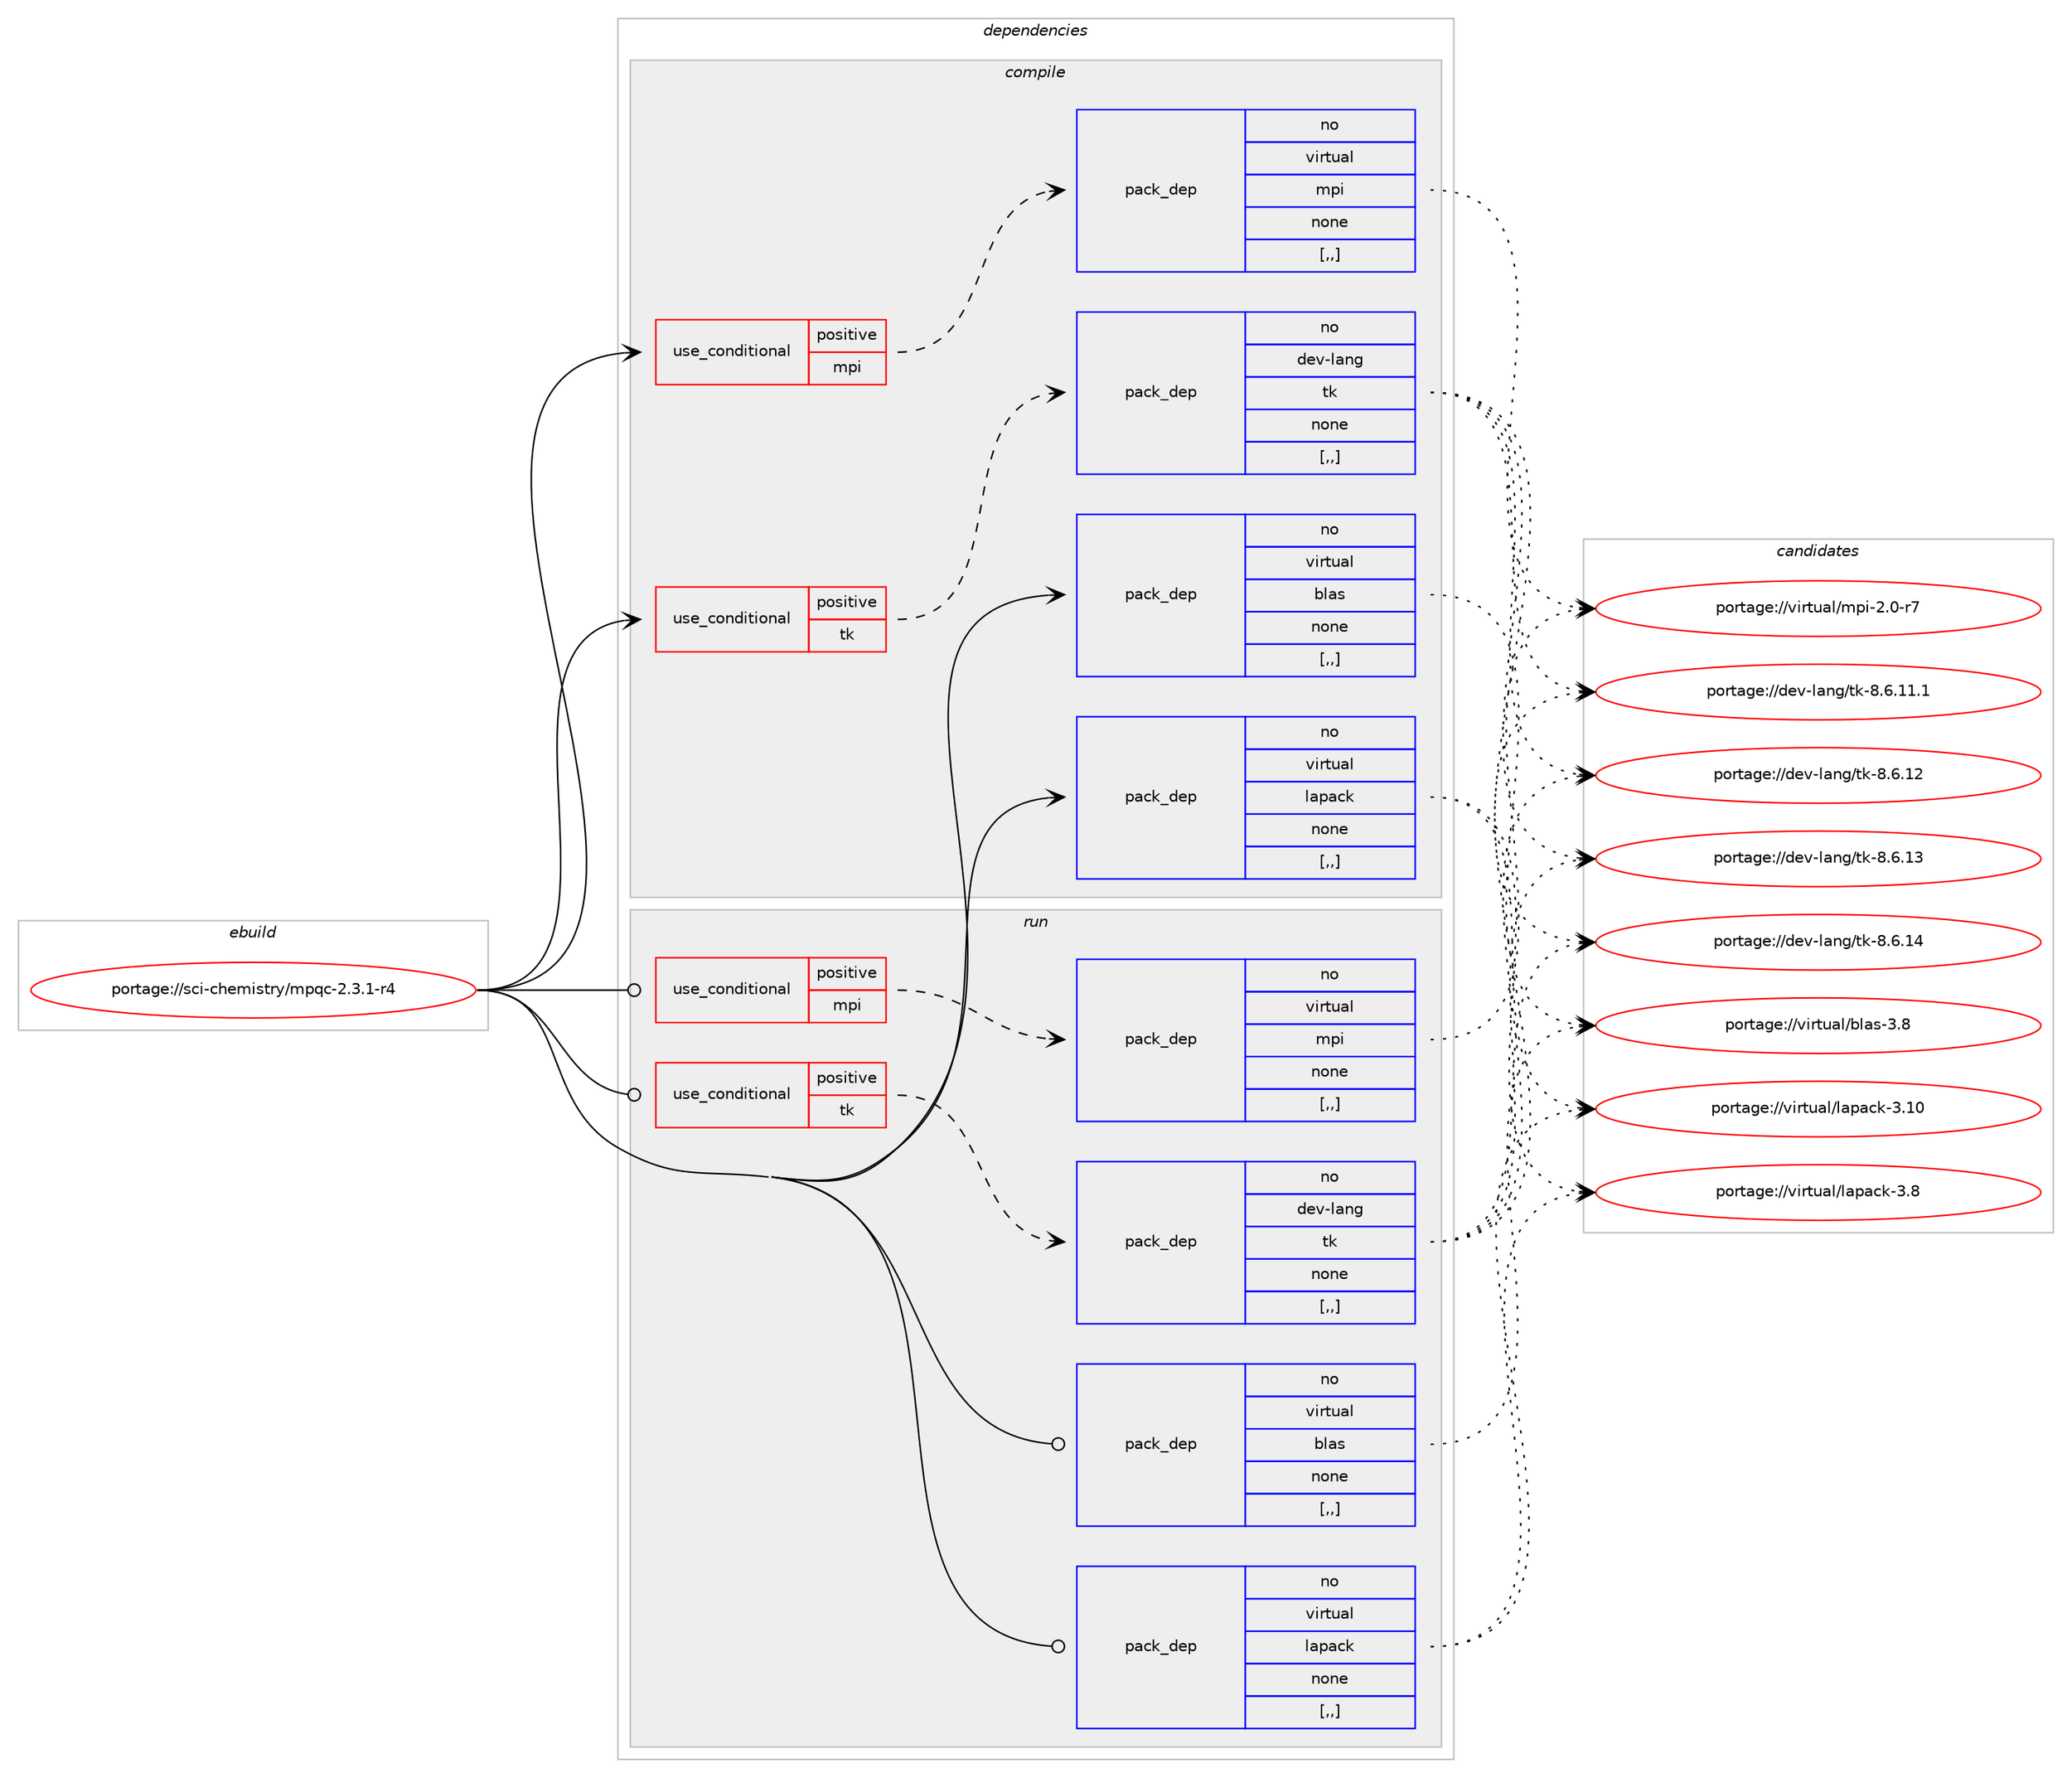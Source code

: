 digraph prolog {

# *************
# Graph options
# *************

newrank=true;
concentrate=true;
compound=true;
graph [rankdir=LR,fontname=Helvetica,fontsize=10,ranksep=1.5];#, ranksep=2.5, nodesep=0.2];
edge  [arrowhead=vee];
node  [fontname=Helvetica,fontsize=10];

# **********
# The ebuild
# **********

subgraph cluster_leftcol {
color=gray;
rank=same;
label=<<i>ebuild</i>>;
id [label="portage://sci-chemistry/mpqc-2.3.1-r4", color=red, width=4, href="../sci-chemistry/mpqc-2.3.1-r4.svg"];
}

# ****************
# The dependencies
# ****************

subgraph cluster_midcol {
color=gray;
label=<<i>dependencies</i>>;
subgraph cluster_compile {
fillcolor="#eeeeee";
style=filled;
label=<<i>compile</i>>;
subgraph cond101789 {
dependency384899 [label=<<TABLE BORDER="0" CELLBORDER="1" CELLSPACING="0" CELLPADDING="4"><TR><TD ROWSPAN="3" CELLPADDING="10">use_conditional</TD></TR><TR><TD>positive</TD></TR><TR><TD>mpi</TD></TR></TABLE>>, shape=none, color=red];
subgraph pack280345 {
dependency384900 [label=<<TABLE BORDER="0" CELLBORDER="1" CELLSPACING="0" CELLPADDING="4" WIDTH="220"><TR><TD ROWSPAN="6" CELLPADDING="30">pack_dep</TD></TR><TR><TD WIDTH="110">no</TD></TR><TR><TD>virtual</TD></TR><TR><TD>mpi</TD></TR><TR><TD>none</TD></TR><TR><TD>[,,]</TD></TR></TABLE>>, shape=none, color=blue];
}
dependency384899:e -> dependency384900:w [weight=20,style="dashed",arrowhead="vee"];
}
id:e -> dependency384899:w [weight=20,style="solid",arrowhead="vee"];
subgraph cond101790 {
dependency384901 [label=<<TABLE BORDER="0" CELLBORDER="1" CELLSPACING="0" CELLPADDING="4"><TR><TD ROWSPAN="3" CELLPADDING="10">use_conditional</TD></TR><TR><TD>positive</TD></TR><TR><TD>tk</TD></TR></TABLE>>, shape=none, color=red];
subgraph pack280346 {
dependency384902 [label=<<TABLE BORDER="0" CELLBORDER="1" CELLSPACING="0" CELLPADDING="4" WIDTH="220"><TR><TD ROWSPAN="6" CELLPADDING="30">pack_dep</TD></TR><TR><TD WIDTH="110">no</TD></TR><TR><TD>dev-lang</TD></TR><TR><TD>tk</TD></TR><TR><TD>none</TD></TR><TR><TD>[,,]</TD></TR></TABLE>>, shape=none, color=blue];
}
dependency384901:e -> dependency384902:w [weight=20,style="dashed",arrowhead="vee"];
}
id:e -> dependency384901:w [weight=20,style="solid",arrowhead="vee"];
subgraph pack280347 {
dependency384903 [label=<<TABLE BORDER="0" CELLBORDER="1" CELLSPACING="0" CELLPADDING="4" WIDTH="220"><TR><TD ROWSPAN="6" CELLPADDING="30">pack_dep</TD></TR><TR><TD WIDTH="110">no</TD></TR><TR><TD>virtual</TD></TR><TR><TD>blas</TD></TR><TR><TD>none</TD></TR><TR><TD>[,,]</TD></TR></TABLE>>, shape=none, color=blue];
}
id:e -> dependency384903:w [weight=20,style="solid",arrowhead="vee"];
subgraph pack280348 {
dependency384904 [label=<<TABLE BORDER="0" CELLBORDER="1" CELLSPACING="0" CELLPADDING="4" WIDTH="220"><TR><TD ROWSPAN="6" CELLPADDING="30">pack_dep</TD></TR><TR><TD WIDTH="110">no</TD></TR><TR><TD>virtual</TD></TR><TR><TD>lapack</TD></TR><TR><TD>none</TD></TR><TR><TD>[,,]</TD></TR></TABLE>>, shape=none, color=blue];
}
id:e -> dependency384904:w [weight=20,style="solid",arrowhead="vee"];
}
subgraph cluster_compileandrun {
fillcolor="#eeeeee";
style=filled;
label=<<i>compile and run</i>>;
}
subgraph cluster_run {
fillcolor="#eeeeee";
style=filled;
label=<<i>run</i>>;
subgraph cond101791 {
dependency384905 [label=<<TABLE BORDER="0" CELLBORDER="1" CELLSPACING="0" CELLPADDING="4"><TR><TD ROWSPAN="3" CELLPADDING="10">use_conditional</TD></TR><TR><TD>positive</TD></TR><TR><TD>mpi</TD></TR></TABLE>>, shape=none, color=red];
subgraph pack280349 {
dependency384906 [label=<<TABLE BORDER="0" CELLBORDER="1" CELLSPACING="0" CELLPADDING="4" WIDTH="220"><TR><TD ROWSPAN="6" CELLPADDING="30">pack_dep</TD></TR><TR><TD WIDTH="110">no</TD></TR><TR><TD>virtual</TD></TR><TR><TD>mpi</TD></TR><TR><TD>none</TD></TR><TR><TD>[,,]</TD></TR></TABLE>>, shape=none, color=blue];
}
dependency384905:e -> dependency384906:w [weight=20,style="dashed",arrowhead="vee"];
}
id:e -> dependency384905:w [weight=20,style="solid",arrowhead="odot"];
subgraph cond101792 {
dependency384907 [label=<<TABLE BORDER="0" CELLBORDER="1" CELLSPACING="0" CELLPADDING="4"><TR><TD ROWSPAN="3" CELLPADDING="10">use_conditional</TD></TR><TR><TD>positive</TD></TR><TR><TD>tk</TD></TR></TABLE>>, shape=none, color=red];
subgraph pack280350 {
dependency384908 [label=<<TABLE BORDER="0" CELLBORDER="1" CELLSPACING="0" CELLPADDING="4" WIDTH="220"><TR><TD ROWSPAN="6" CELLPADDING="30">pack_dep</TD></TR><TR><TD WIDTH="110">no</TD></TR><TR><TD>dev-lang</TD></TR><TR><TD>tk</TD></TR><TR><TD>none</TD></TR><TR><TD>[,,]</TD></TR></TABLE>>, shape=none, color=blue];
}
dependency384907:e -> dependency384908:w [weight=20,style="dashed",arrowhead="vee"];
}
id:e -> dependency384907:w [weight=20,style="solid",arrowhead="odot"];
subgraph pack280351 {
dependency384909 [label=<<TABLE BORDER="0" CELLBORDER="1" CELLSPACING="0" CELLPADDING="4" WIDTH="220"><TR><TD ROWSPAN="6" CELLPADDING="30">pack_dep</TD></TR><TR><TD WIDTH="110">no</TD></TR><TR><TD>virtual</TD></TR><TR><TD>blas</TD></TR><TR><TD>none</TD></TR><TR><TD>[,,]</TD></TR></TABLE>>, shape=none, color=blue];
}
id:e -> dependency384909:w [weight=20,style="solid",arrowhead="odot"];
subgraph pack280352 {
dependency384910 [label=<<TABLE BORDER="0" CELLBORDER="1" CELLSPACING="0" CELLPADDING="4" WIDTH="220"><TR><TD ROWSPAN="6" CELLPADDING="30">pack_dep</TD></TR><TR><TD WIDTH="110">no</TD></TR><TR><TD>virtual</TD></TR><TR><TD>lapack</TD></TR><TR><TD>none</TD></TR><TR><TD>[,,]</TD></TR></TABLE>>, shape=none, color=blue];
}
id:e -> dependency384910:w [weight=20,style="solid",arrowhead="odot"];
}
}

# **************
# The candidates
# **************

subgraph cluster_choices {
rank=same;
color=gray;
label=<<i>candidates</i>>;

subgraph choice280345 {
color=black;
nodesep=1;
choice1181051141161179710847109112105455046484511455 [label="portage://virtual/mpi-2.0-r7", color=red, width=4,href="../virtual/mpi-2.0-r7.svg"];
dependency384900:e -> choice1181051141161179710847109112105455046484511455:w [style=dotted,weight="100"];
}
subgraph choice280346 {
color=black;
nodesep=1;
choice100101118451089711010347116107455646544649494649 [label="portage://dev-lang/tk-8.6.11.1", color=red, width=4,href="../dev-lang/tk-8.6.11.1.svg"];
choice10010111845108971101034711610745564654464950 [label="portage://dev-lang/tk-8.6.12", color=red, width=4,href="../dev-lang/tk-8.6.12.svg"];
choice10010111845108971101034711610745564654464951 [label="portage://dev-lang/tk-8.6.13", color=red, width=4,href="../dev-lang/tk-8.6.13.svg"];
choice10010111845108971101034711610745564654464952 [label="portage://dev-lang/tk-8.6.14", color=red, width=4,href="../dev-lang/tk-8.6.14.svg"];
dependency384902:e -> choice100101118451089711010347116107455646544649494649:w [style=dotted,weight="100"];
dependency384902:e -> choice10010111845108971101034711610745564654464950:w [style=dotted,weight="100"];
dependency384902:e -> choice10010111845108971101034711610745564654464951:w [style=dotted,weight="100"];
dependency384902:e -> choice10010111845108971101034711610745564654464952:w [style=dotted,weight="100"];
}
subgraph choice280347 {
color=black;
nodesep=1;
choice1181051141161179710847981089711545514656 [label="portage://virtual/blas-3.8", color=red, width=4,href="../virtual/blas-3.8.svg"];
dependency384903:e -> choice1181051141161179710847981089711545514656:w [style=dotted,weight="100"];
}
subgraph choice280348 {
color=black;
nodesep=1;
choice11810511411611797108471089711297991074551464948 [label="portage://virtual/lapack-3.10", color=red, width=4,href="../virtual/lapack-3.10.svg"];
choice118105114116117971084710897112979910745514656 [label="portage://virtual/lapack-3.8", color=red, width=4,href="../virtual/lapack-3.8.svg"];
dependency384904:e -> choice11810511411611797108471089711297991074551464948:w [style=dotted,weight="100"];
dependency384904:e -> choice118105114116117971084710897112979910745514656:w [style=dotted,weight="100"];
}
subgraph choice280349 {
color=black;
nodesep=1;
choice1181051141161179710847109112105455046484511455 [label="portage://virtual/mpi-2.0-r7", color=red, width=4,href="../virtual/mpi-2.0-r7.svg"];
dependency384906:e -> choice1181051141161179710847109112105455046484511455:w [style=dotted,weight="100"];
}
subgraph choice280350 {
color=black;
nodesep=1;
choice100101118451089711010347116107455646544649494649 [label="portage://dev-lang/tk-8.6.11.1", color=red, width=4,href="../dev-lang/tk-8.6.11.1.svg"];
choice10010111845108971101034711610745564654464950 [label="portage://dev-lang/tk-8.6.12", color=red, width=4,href="../dev-lang/tk-8.6.12.svg"];
choice10010111845108971101034711610745564654464951 [label="portage://dev-lang/tk-8.6.13", color=red, width=4,href="../dev-lang/tk-8.6.13.svg"];
choice10010111845108971101034711610745564654464952 [label="portage://dev-lang/tk-8.6.14", color=red, width=4,href="../dev-lang/tk-8.6.14.svg"];
dependency384908:e -> choice100101118451089711010347116107455646544649494649:w [style=dotted,weight="100"];
dependency384908:e -> choice10010111845108971101034711610745564654464950:w [style=dotted,weight="100"];
dependency384908:e -> choice10010111845108971101034711610745564654464951:w [style=dotted,weight="100"];
dependency384908:e -> choice10010111845108971101034711610745564654464952:w [style=dotted,weight="100"];
}
subgraph choice280351 {
color=black;
nodesep=1;
choice1181051141161179710847981089711545514656 [label="portage://virtual/blas-3.8", color=red, width=4,href="../virtual/blas-3.8.svg"];
dependency384909:e -> choice1181051141161179710847981089711545514656:w [style=dotted,weight="100"];
}
subgraph choice280352 {
color=black;
nodesep=1;
choice11810511411611797108471089711297991074551464948 [label="portage://virtual/lapack-3.10", color=red, width=4,href="../virtual/lapack-3.10.svg"];
choice118105114116117971084710897112979910745514656 [label="portage://virtual/lapack-3.8", color=red, width=4,href="../virtual/lapack-3.8.svg"];
dependency384910:e -> choice11810511411611797108471089711297991074551464948:w [style=dotted,weight="100"];
dependency384910:e -> choice118105114116117971084710897112979910745514656:w [style=dotted,weight="100"];
}
}

}
